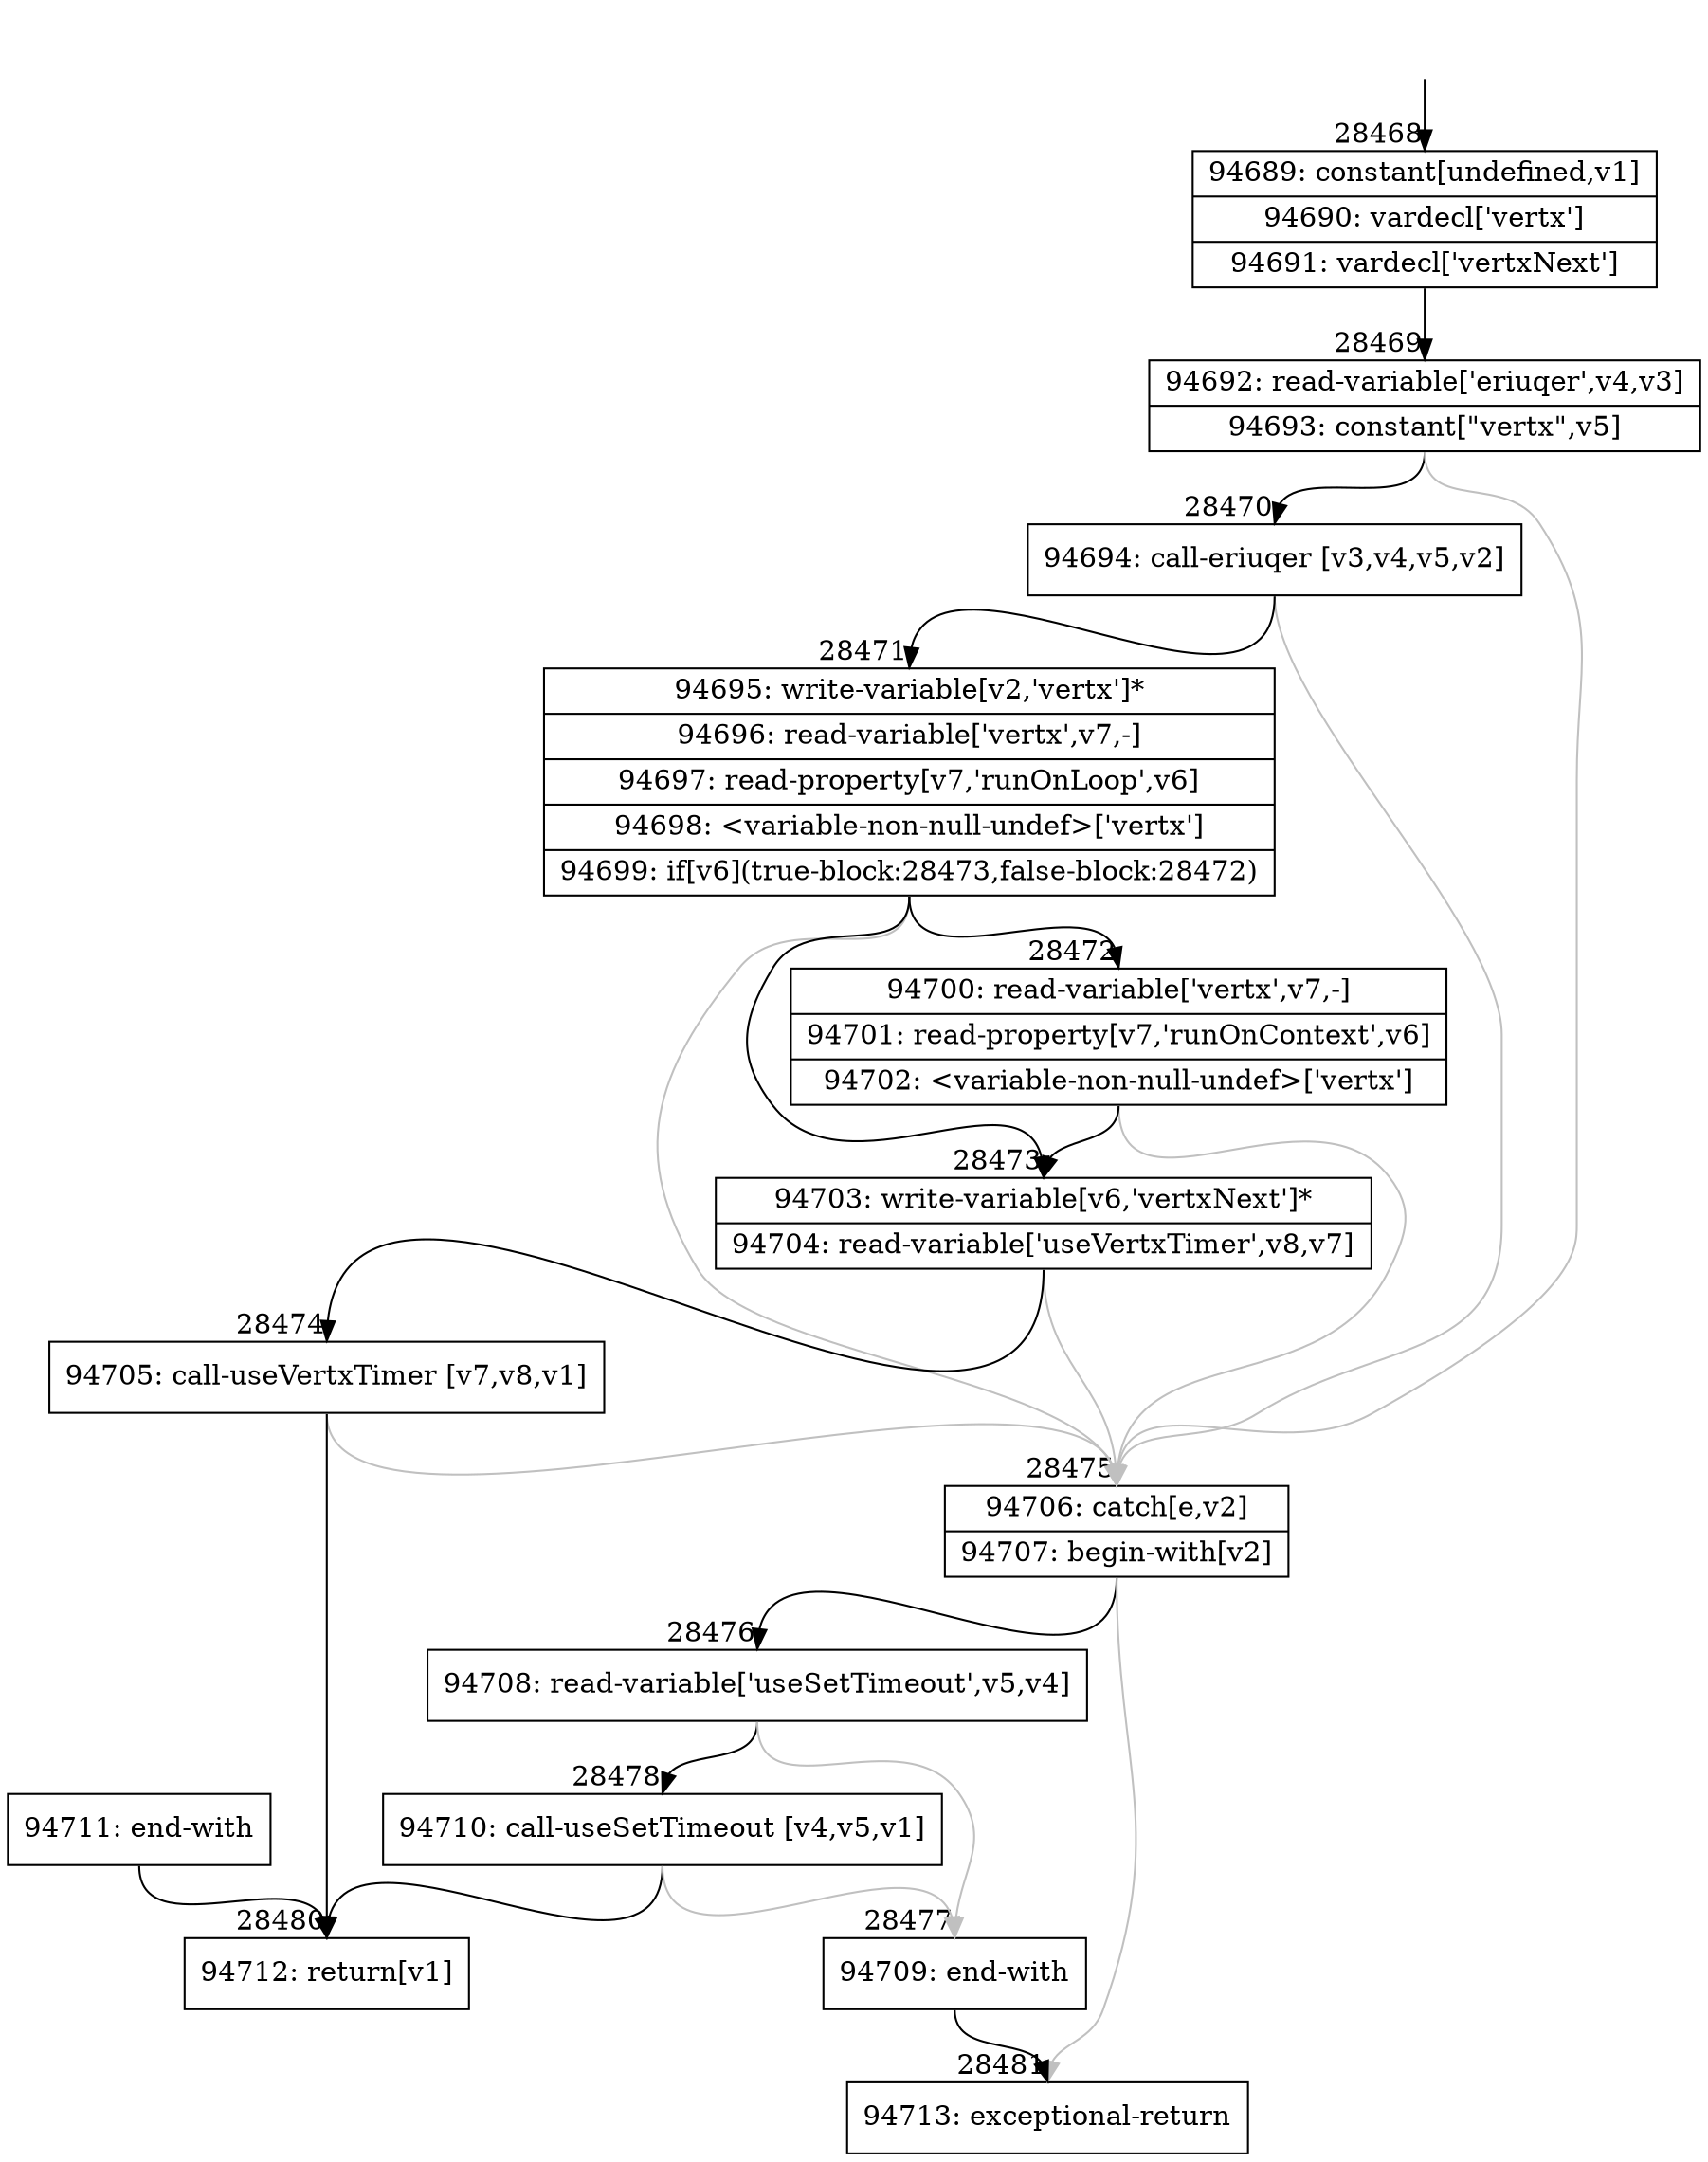 digraph {
rankdir="TD"
BB_entry2504[shape=none,label=""];
BB_entry2504 -> BB28468 [tailport=s, headport=n, headlabel="    28468"]
BB28468 [shape=record label="{94689: constant[undefined,v1]|94690: vardecl['vertx']|94691: vardecl['vertxNext']}" ] 
BB28468 -> BB28469 [tailport=s, headport=n, headlabel="      28469"]
BB28469 [shape=record label="{94692: read-variable['eriuqer',v4,v3]|94693: constant[\"vertx\",v5]}" ] 
BB28469 -> BB28470 [tailport=s, headport=n, headlabel="      28470"]
BB28469 -> BB28475 [tailport=s, headport=n, color=gray, headlabel="      28475"]
BB28470 [shape=record label="{94694: call-eriuqer [v3,v4,v5,v2]}" ] 
BB28470 -> BB28471 [tailport=s, headport=n, headlabel="      28471"]
BB28470 -> BB28475 [tailport=s, headport=n, color=gray]
BB28471 [shape=record label="{94695: write-variable[v2,'vertx']*|94696: read-variable['vertx',v7,-]|94697: read-property[v7,'runOnLoop',v6]|94698: \<variable-non-null-undef\>['vertx']|94699: if[v6](true-block:28473,false-block:28472)}" ] 
BB28471 -> BB28473 [tailport=s, headport=n, headlabel="      28473"]
BB28471 -> BB28472 [tailport=s, headport=n, headlabel="      28472"]
BB28471 -> BB28475 [tailport=s, headport=n, color=gray]
BB28472 [shape=record label="{94700: read-variable['vertx',v7,-]|94701: read-property[v7,'runOnContext',v6]|94702: \<variable-non-null-undef\>['vertx']}" ] 
BB28472 -> BB28473 [tailport=s, headport=n]
BB28472 -> BB28475 [tailport=s, headport=n, color=gray]
BB28473 [shape=record label="{94703: write-variable[v6,'vertxNext']*|94704: read-variable['useVertxTimer',v8,v7]}" ] 
BB28473 -> BB28474 [tailport=s, headport=n, headlabel="      28474"]
BB28473 -> BB28475 [tailport=s, headport=n, color=gray]
BB28474 [shape=record label="{94705: call-useVertxTimer [v7,v8,v1]}" ] 
BB28474 -> BB28480 [tailport=s, headport=n, headlabel="      28480"]
BB28474 -> BB28475 [tailport=s, headport=n, color=gray]
BB28475 [shape=record label="{94706: catch[e,v2]|94707: begin-with[v2]}" ] 
BB28475 -> BB28476 [tailport=s, headport=n, headlabel="      28476"]
BB28475 -> BB28481 [tailport=s, headport=n, color=gray, headlabel="      28481"]
BB28476 [shape=record label="{94708: read-variable['useSetTimeout',v5,v4]}" ] 
BB28476 -> BB28478 [tailport=s, headport=n, headlabel="      28478"]
BB28476 -> BB28477 [tailport=s, headport=n, color=gray, headlabel="      28477"]
BB28477 [shape=record label="{94709: end-with}" ] 
BB28477 -> BB28481 [tailport=s, headport=n]
BB28478 [shape=record label="{94710: call-useSetTimeout [v4,v5,v1]}" ] 
BB28478 -> BB28480 [tailport=s, headport=n]
BB28478 -> BB28477 [tailport=s, headport=n, color=gray]
BB28479 [shape=record label="{94711: end-with}" ] 
BB28479 -> BB28480 [tailport=s, headport=n]
BB28480 [shape=record label="{94712: return[v1]}" ] 
BB28481 [shape=record label="{94713: exceptional-return}" ] 
//#$~ 50794
}
